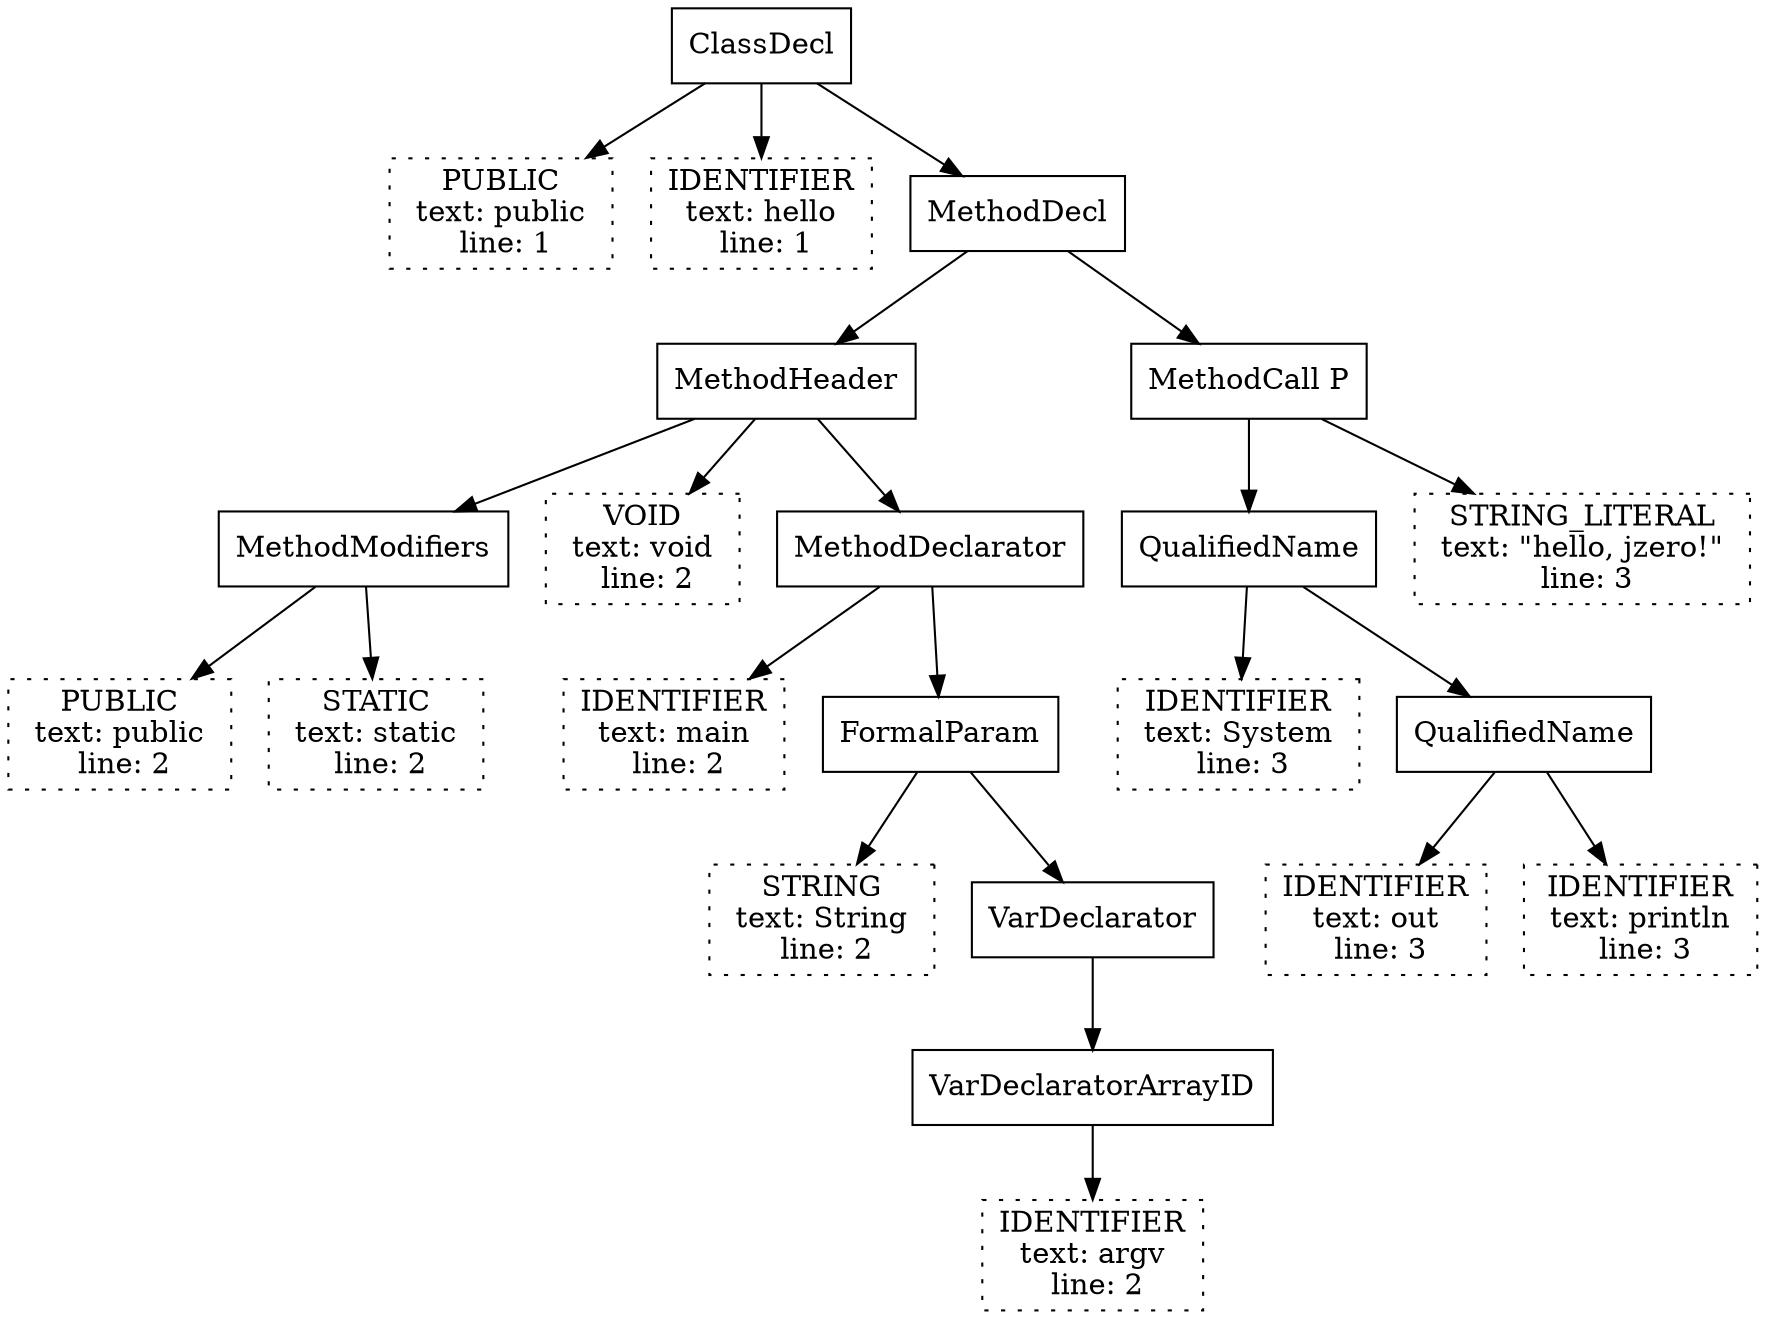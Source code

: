 digraph {
	N0 [shape=rectangle label=<ClassDecl>]
	N1 [shape=rectangle style=dotted label=<PUBLIC<br/> text: public <br/> line: 1>]
	N0 -> N1
	N2 [shape=rectangle style=dotted label=<IDENTIFIER<br/> text: hello <br/> line: 1>]
	N0 -> N2
	N3 [shape=rectangle label=<MethodDecl>]
	N0 -> N3
	N4 [shape=rectangle label=<MethodHeader>]
	N3 -> N4
	N5 [shape=rectangle label=<MethodModifiers>]
	N4 -> N5
	N6 [shape=rectangle style=dotted label=<PUBLIC<br/> text: public <br/> line: 2>]
	N5 -> N6
	N7 [shape=rectangle style=dotted label=<STATIC<br/> text: static <br/> line: 2>]
	N5 -> N7
	N8 [shape=rectangle style=dotted label=<VOID<br/> text: void <br/> line: 2>]
	N4 -> N8
	N9 [shape=rectangle label=<MethodDeclarator>]
	N4 -> N9
	N10 [shape=rectangle style=dotted label=<IDENTIFIER<br/> text: main <br/> line: 2>]
	N9 -> N10
	N11 [shape=rectangle label=<FormalParam>]
	N9 -> N11
	N12 [shape=rectangle style=dotted label=<STRING<br/> text: String <br/> line: 2>]
	N11 -> N12
	N13 [shape=rectangle label=<VarDeclarator>]
	N11 -> N13
	N14 [shape=rectangle label=<VarDeclaratorArrayID>]
	N13 -> N14
	N15 [shape=rectangle style=dotted label=<IDENTIFIER<br/> text: argv <br/> line: 2>]
	N14 -> N15
	N16 [shape=rectangle label=<MethodCall P>]
	N3 -> N16
	N17 [shape=rectangle label=<QualifiedName>]
	N16 -> N17
	N18 [shape=rectangle style=dotted label=<IDENTIFIER<br/> text: System <br/> line: 3>]
	N17 -> N18
	N19 [shape=rectangle label=<QualifiedName>]
	N17 -> N19
	N20 [shape=rectangle style=dotted label=<IDENTIFIER<br/> text: out <br/> line: 3>]
	N19 -> N20
	N21 [shape=rectangle style=dotted label=<IDENTIFIER<br/> text: println <br/> line: 3>]
	N19 -> N21
	N22 [shape=rectangle style=dotted label=<STRING_LITERAL<br/> text: "hello, jzero!" <br/> line: 3>]
	N16 -> N22
}
